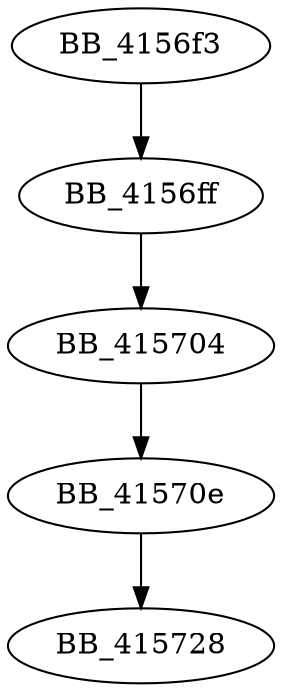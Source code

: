 DiGraph __callthreadstartex{
BB_4156f3->BB_4156ff
BB_4156ff->BB_415704
BB_415704->BB_41570e
BB_41570e->BB_415728
}
